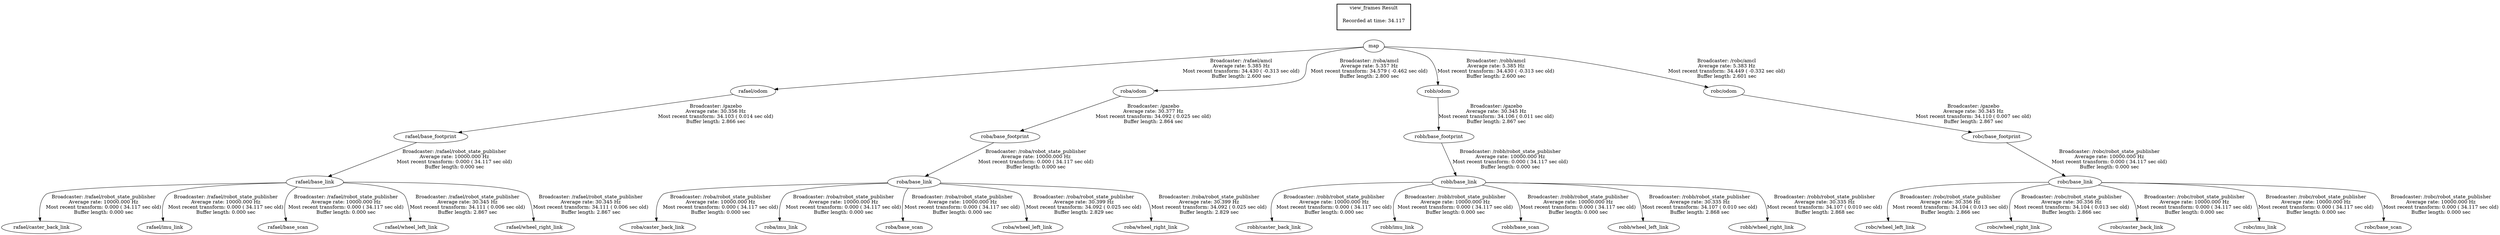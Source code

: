 digraph G {
"rafael/base_footprint" -> "rafael/base_link"[label="Broadcaster: /rafael/robot_state_publisher\nAverage rate: 10000.000 Hz\nMost recent transform: 0.000 ( 34.117 sec old)\nBuffer length: 0.000 sec\n"];
"rafael/odom" -> "rafael/base_footprint"[label="Broadcaster: /gazebo\nAverage rate: 30.356 Hz\nMost recent transform: 34.103 ( 0.014 sec old)\nBuffer length: 2.866 sec\n"];
"rafael/base_link" -> "rafael/caster_back_link"[label="Broadcaster: /rafael/robot_state_publisher\nAverage rate: 10000.000 Hz\nMost recent transform: 0.000 ( 34.117 sec old)\nBuffer length: 0.000 sec\n"];
"rafael/base_link" -> "rafael/imu_link"[label="Broadcaster: /rafael/robot_state_publisher\nAverage rate: 10000.000 Hz\nMost recent transform: 0.000 ( 34.117 sec old)\nBuffer length: 0.000 sec\n"];
"rafael/base_link" -> "rafael/base_scan"[label="Broadcaster: /rafael/robot_state_publisher\nAverage rate: 10000.000 Hz\nMost recent transform: 0.000 ( 34.117 sec old)\nBuffer length: 0.000 sec\n"];
"roba/odom" -> "roba/base_footprint"[label="Broadcaster: /gazebo\nAverage rate: 30.377 Hz\nMost recent transform: 34.092 ( 0.025 sec old)\nBuffer length: 2.864 sec\n"];
"map" -> "roba/odom"[label="Broadcaster: /roba/amcl\nAverage rate: 5.357 Hz\nMost recent transform: 34.579 ( -0.462 sec old)\nBuffer length: 2.800 sec\n"];
"roba/base_footprint" -> "roba/base_link"[label="Broadcaster: /roba/robot_state_publisher\nAverage rate: 10000.000 Hz\nMost recent transform: 0.000 ( 34.117 sec old)\nBuffer length: 0.000 sec\n"];
"roba/base_link" -> "roba/caster_back_link"[label="Broadcaster: /roba/robot_state_publisher\nAverage rate: 10000.000 Hz\nMost recent transform: 0.000 ( 34.117 sec old)\nBuffer length: 0.000 sec\n"];
"roba/base_link" -> "roba/imu_link"[label="Broadcaster: /roba/robot_state_publisher\nAverage rate: 10000.000 Hz\nMost recent transform: 0.000 ( 34.117 sec old)\nBuffer length: 0.000 sec\n"];
"roba/base_link" -> "roba/base_scan"[label="Broadcaster: /roba/robot_state_publisher\nAverage rate: 10000.000 Hz\nMost recent transform: 0.000 ( 34.117 sec old)\nBuffer length: 0.000 sec\n"];
"robb/base_footprint" -> "robb/base_link"[label="Broadcaster: /robb/robot_state_publisher\nAverage rate: 10000.000 Hz\nMost recent transform: 0.000 ( 34.117 sec old)\nBuffer length: 0.000 sec\n"];
"robb/odom" -> "robb/base_footprint"[label="Broadcaster: /gazebo\nAverage rate: 30.345 Hz\nMost recent transform: 34.106 ( 0.011 sec old)\nBuffer length: 2.867 sec\n"];
"robb/base_link" -> "robb/caster_back_link"[label="Broadcaster: /robb/robot_state_publisher\nAverage rate: 10000.000 Hz\nMost recent transform: 0.000 ( 34.117 sec old)\nBuffer length: 0.000 sec\n"];
"robb/base_link" -> "robb/imu_link"[label="Broadcaster: /robb/robot_state_publisher\nAverage rate: 10000.000 Hz\nMost recent transform: 0.000 ( 34.117 sec old)\nBuffer length: 0.000 sec\n"];
"robb/base_link" -> "robb/base_scan"[label="Broadcaster: /robb/robot_state_publisher\nAverage rate: 10000.000 Hz\nMost recent transform: 0.000 ( 34.117 sec old)\nBuffer length: 0.000 sec\n"];
"map" -> "rafael/odom"[label="Broadcaster: /rafael/amcl\nAverage rate: 5.385 Hz\nMost recent transform: 34.430 ( -0.313 sec old)\nBuffer length: 2.600 sec\n"];
"map" -> "robb/odom"[label="Broadcaster: /robb/amcl\nAverage rate: 5.385 Hz\nMost recent transform: 34.430 ( -0.313 sec old)\nBuffer length: 2.600 sec\n"];
"robc/base_link" -> "robc/wheel_left_link"[label="Broadcaster: /robc/robot_state_publisher\nAverage rate: 30.356 Hz\nMost recent transform: 34.104 ( 0.013 sec old)\nBuffer length: 2.866 sec\n"];
"robc/base_footprint" -> "robc/base_link"[label="Broadcaster: /robc/robot_state_publisher\nAverage rate: 10000.000 Hz\nMost recent transform: 0.000 ( 34.117 sec old)\nBuffer length: 0.000 sec\n"];
"robc/base_link" -> "robc/wheel_right_link"[label="Broadcaster: /robc/robot_state_publisher\nAverage rate: 30.356 Hz\nMost recent transform: 34.104 ( 0.013 sec old)\nBuffer length: 2.866 sec\n"];
"robc/odom" -> "robc/base_footprint"[label="Broadcaster: /gazebo\nAverage rate: 30.345 Hz\nMost recent transform: 34.110 ( 0.007 sec old)\nBuffer length: 2.867 sec\n"];
"robc/base_link" -> "robc/caster_back_link"[label="Broadcaster: /robc/robot_state_publisher\nAverage rate: 10000.000 Hz\nMost recent transform: 0.000 ( 34.117 sec old)\nBuffer length: 0.000 sec\n"];
"robc/base_link" -> "robc/imu_link"[label="Broadcaster: /robc/robot_state_publisher\nAverage rate: 10000.000 Hz\nMost recent transform: 0.000 ( 34.117 sec old)\nBuffer length: 0.000 sec\n"];
"robc/base_link" -> "robc/base_scan"[label="Broadcaster: /robc/robot_state_publisher\nAverage rate: 10000.000 Hz\nMost recent transform: 0.000 ( 34.117 sec old)\nBuffer length: 0.000 sec\n"];
"robb/base_link" -> "robb/wheel_left_link"[label="Broadcaster: /robb/robot_state_publisher\nAverage rate: 30.335 Hz\nMost recent transform: 34.107 ( 0.010 sec old)\nBuffer length: 2.868 sec\n"];
"robb/base_link" -> "robb/wheel_right_link"[label="Broadcaster: /robb/robot_state_publisher\nAverage rate: 30.335 Hz\nMost recent transform: 34.107 ( 0.010 sec old)\nBuffer length: 2.868 sec\n"];
"map" -> "robc/odom"[label="Broadcaster: /robc/amcl\nAverage rate: 5.383 Hz\nMost recent transform: 34.449 ( -0.332 sec old)\nBuffer length: 2.601 sec\n"];
"rafael/base_link" -> "rafael/wheel_left_link"[label="Broadcaster: /rafael/robot_state_publisher\nAverage rate: 30.345 Hz\nMost recent transform: 34.111 ( 0.006 sec old)\nBuffer length: 2.867 sec\n"];
"rafael/base_link" -> "rafael/wheel_right_link"[label="Broadcaster: /rafael/robot_state_publisher\nAverage rate: 30.345 Hz\nMost recent transform: 34.111 ( 0.006 sec old)\nBuffer length: 2.867 sec\n"];
"roba/base_link" -> "roba/wheel_left_link"[label="Broadcaster: /roba/robot_state_publisher\nAverage rate: 30.399 Hz\nMost recent transform: 34.092 ( 0.025 sec old)\nBuffer length: 2.829 sec\n"];
"roba/base_link" -> "roba/wheel_right_link"[label="Broadcaster: /roba/robot_state_publisher\nAverage rate: 30.399 Hz\nMost recent transform: 34.092 ( 0.025 sec old)\nBuffer length: 2.829 sec\n"];
edge [style=invis];
 subgraph cluster_legend { style=bold; color=black; label ="view_frames Result";
"Recorded at time: 34.117"[ shape=plaintext ] ;
 }->"map";
}
